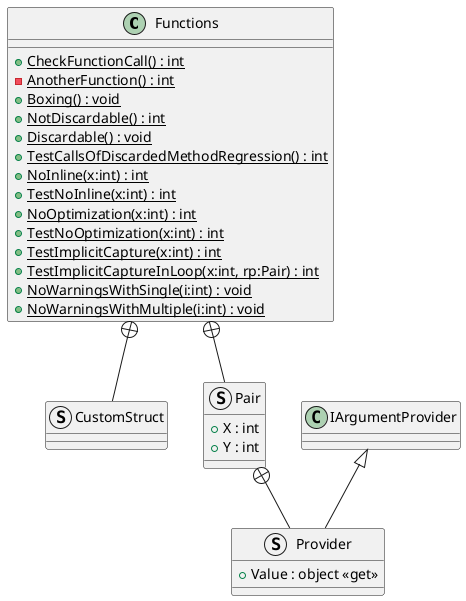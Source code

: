 @startuml
class Functions {
    + {static} CheckFunctionCall() : int
    - {static} AnotherFunction() : int
    + {static} Boxing() : void
    + {static} NotDiscardable() : int
    + {static} Discardable() : void
    + {static} TestCallsOfDiscardedMethodRegression() : int
    + {static} NoInline(x:int) : int
    + {static} TestNoInline(x:int) : int
    + {static} NoOptimization(x:int) : int
    + {static} TestNoOptimization(x:int) : int
    + {static} TestImplicitCapture(x:int) : int
    + {static} TestImplicitCaptureInLoop(x:int, rp:Pair) : int
    + {static} NoWarningsWithSingle(i:int) : void
    + {static} NoWarningsWithMultiple(i:int) : void
}
struct CustomStruct {
}
struct Pair {
    + X : int
    + Y : int
}
struct Provider {
    + Value : object <<get>>
}
Functions +-- CustomStruct
Functions +-- Pair
Pair +-- Provider
IArgumentProvider <|-- Provider
@enduml
